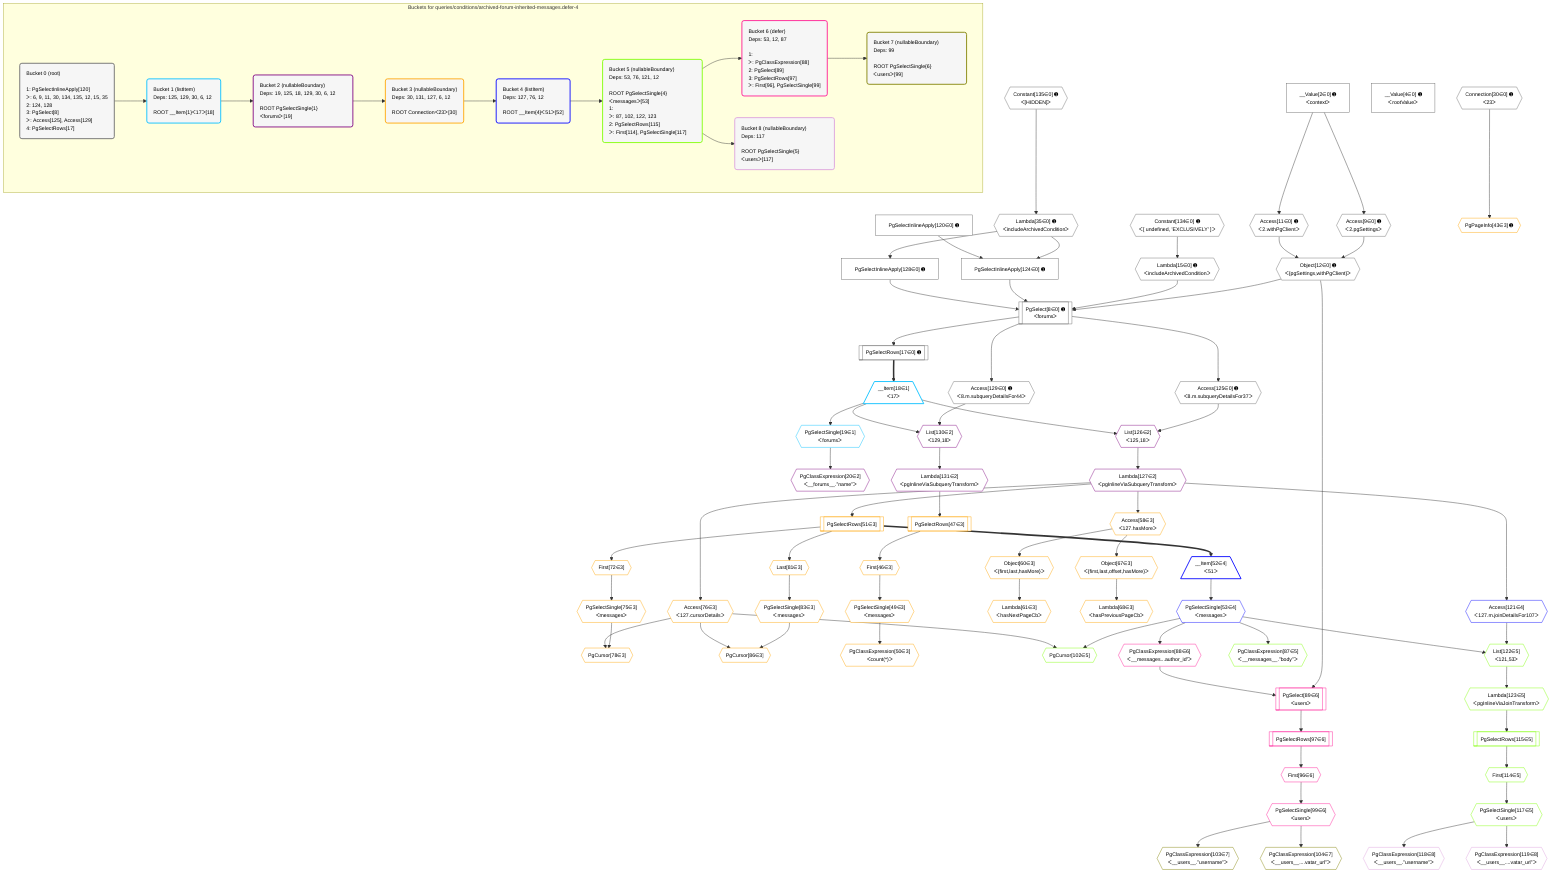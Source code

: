 %%{init: {'themeVariables': { 'fontSize': '12px'}}}%%
graph TD
    classDef path fill:#eee,stroke:#000,color:#000
    classDef plan fill:#fff,stroke-width:1px,color:#000
    classDef itemplan fill:#fff,stroke-width:2px,color:#000
    classDef unbatchedplan fill:#dff,stroke-width:1px,color:#000
    classDef sideeffectplan fill:#fcc,stroke-width:2px,color:#000
    classDef bucket fill:#f6f6f6,color:#000,stroke-width:2px,text-align:left

    subgraph "Buckets for queries/conditions/archived-forum-inherited-messages.defer-4"
    Bucket0("Bucket 0 (root)<br /><br />1: PgSelectInlineApply[120]<br />ᐳ: 6, 9, 11, 30, 134, 135, 12, 15, 35<br />2: 124, 128<br />3: PgSelect[8]<br />ᐳ: Access[125], Access[129]<br />4: PgSelectRows[17]"):::bucket
    Bucket1("Bucket 1 (listItem)<br />Deps: 125, 129, 30, 6, 12<br /><br />ROOT __Item{1}ᐸ17ᐳ[18]"):::bucket
    Bucket2("Bucket 2 (nullableBoundary)<br />Deps: 19, 125, 18, 129, 30, 6, 12<br /><br />ROOT PgSelectSingle{1}ᐸforumsᐳ[19]"):::bucket
    Bucket3("Bucket 3 (nullableBoundary)<br />Deps: 30, 131, 127, 6, 12<br /><br />ROOT Connectionᐸ23ᐳ[30]"):::bucket
    Bucket4("Bucket 4 (listItem)<br />Deps: 127, 76, 12<br /><br />ROOT __Item{4}ᐸ51ᐳ[52]"):::bucket
    Bucket5("Bucket 5 (nullableBoundary)<br />Deps: 53, 76, 121, 12<br /><br />ROOT PgSelectSingle{4}ᐸmessagesᐳ[53]<br />1: <br />ᐳ: 87, 102, 122, 123<br />2: PgSelectRows[115]<br />ᐳ: First[114], PgSelectSingle[117]"):::bucket
    Bucket6("Bucket 6 (defer)<br />Deps: 53, 12, 87<br /><br />1: <br />ᐳ: PgClassExpression[88]<br />2: PgSelect[89]<br />3: PgSelectRows[97]<br />ᐳ: First[96], PgSelectSingle[99]"):::bucket
    Bucket7("Bucket 7 (nullableBoundary)<br />Deps: 99<br /><br />ROOT PgSelectSingle{6}ᐸusersᐳ[99]"):::bucket
    Bucket8("Bucket 8 (nullableBoundary)<br />Deps: 117<br /><br />ROOT PgSelectSingle{5}ᐸusersᐳ[117]"):::bucket
    end
    Bucket0 --> Bucket1
    Bucket1 --> Bucket2
    Bucket2 --> Bucket3
    Bucket3 --> Bucket4
    Bucket4 --> Bucket5
    Bucket5 --> Bucket6 & Bucket8
    Bucket6 --> Bucket7

    %% plan dependencies
    PgSelect8[["PgSelect[8∈0] ➊<br />ᐸforumsᐳ"]]:::plan
    Object12{{"Object[12∈0] ➊<br />ᐸ{pgSettings,withPgClient}ᐳ"}}:::plan
    Lambda15{{"Lambda[15∈0] ➊<br />ᐸincludeArchivedConditionᐳ"}}:::plan
    PgSelectInlineApply124["PgSelectInlineApply[124∈0] ➊"]:::plan
    PgSelectInlineApply128["PgSelectInlineApply[128∈0] ➊"]:::plan
    Object12 & Lambda15 & PgSelectInlineApply124 & PgSelectInlineApply128 --> PgSelect8
    Access9{{"Access[9∈0] ➊<br />ᐸ2.pgSettingsᐳ"}}:::plan
    Access11{{"Access[11∈0] ➊<br />ᐸ2.withPgClientᐳ"}}:::plan
    Access9 & Access11 --> Object12
    Lambda35{{"Lambda[35∈0] ➊<br />ᐸincludeArchivedConditionᐳ"}}:::plan
    PgSelectInlineApply120["PgSelectInlineApply[120∈0] ➊"]:::plan
    Lambda35 & PgSelectInlineApply120 --> PgSelectInlineApply124
    __Value2["__Value[2∈0] ➊<br />ᐸcontextᐳ"]:::plan
    __Value2 --> Access9
    __Value2 --> Access11
    Constant134{{"Constant[134∈0] ➊<br />ᐸ[ undefined, 'EXCLUSIVELY' ]ᐳ"}}:::plan
    Constant134 --> Lambda15
    PgSelectRows17[["PgSelectRows[17∈0] ➊"]]:::plan
    PgSelect8 --> PgSelectRows17
    Constant135{{"Constant[135∈0] ➊<br />ᐸ[HIDDEN]ᐳ"}}:::plan
    Constant135 --> Lambda35
    Access125{{"Access[125∈0] ➊<br />ᐸ8.m.subqueryDetailsFor37ᐳ"}}:::plan
    PgSelect8 --> Access125
    Lambda35 --> PgSelectInlineApply128
    Access129{{"Access[129∈0] ➊<br />ᐸ8.m.subqueryDetailsFor44ᐳ"}}:::plan
    PgSelect8 --> Access129
    __Value4["__Value[4∈0] ➊<br />ᐸrootValueᐳ"]:::plan
    Connection30{{"Connection[30∈0] ➊<br />ᐸ23ᐳ"}}:::plan
    __Item18[/"__Item[18∈1]<br />ᐸ17ᐳ"\]:::itemplan
    PgSelectRows17 ==> __Item18
    PgSelectSingle19{{"PgSelectSingle[19∈1]<br />ᐸforumsᐳ"}}:::plan
    __Item18 --> PgSelectSingle19
    List126{{"List[126∈2]<br />ᐸ125,18ᐳ"}}:::plan
    Access125 & __Item18 --> List126
    List130{{"List[130∈2]<br />ᐸ129,18ᐳ"}}:::plan
    Access129 & __Item18 --> List130
    PgClassExpression20{{"PgClassExpression[20∈2]<br />ᐸ__forums__.”name”ᐳ"}}:::plan
    PgSelectSingle19 --> PgClassExpression20
    Lambda127{{"Lambda[127∈2]<br />ᐸpgInlineViaSubqueryTransformᐳ"}}:::plan
    List126 --> Lambda127
    Lambda131{{"Lambda[131∈2]<br />ᐸpgInlineViaSubqueryTransformᐳ"}}:::plan
    List130 --> Lambda131
    Object67{{"Object[67∈3]<br />ᐸ{first,last,offset,hasMore}ᐳ"}}:::plan
    Access58{{"Access[58∈3]<br />ᐸ127.hasMoreᐳ"}}:::plan
    Access58 --> Object67
    Object60{{"Object[60∈3]<br />ᐸ{first,last,hasMore}ᐳ"}}:::plan
    Access58 --> Object60
    PgCursor78{{"PgCursor[78∈3]"}}:::plan
    PgSelectSingle75{{"PgSelectSingle[75∈3]<br />ᐸmessagesᐳ"}}:::plan
    Access76{{"Access[76∈3]<br />ᐸ127.cursorDetailsᐳ"}}:::plan
    PgSelectSingle75 & Access76 --> PgCursor78
    PgCursor86{{"PgCursor[86∈3]"}}:::plan
    PgSelectSingle83{{"PgSelectSingle[83∈3]<br />ᐸmessagesᐳ"}}:::plan
    PgSelectSingle83 & Access76 --> PgCursor86
    PgPageInfo43{{"PgPageInfo[43∈3] ➊"}}:::plan
    Connection30 --> PgPageInfo43
    First46{{"First[46∈3]"}}:::plan
    PgSelectRows47[["PgSelectRows[47∈3]"]]:::plan
    PgSelectRows47 --> First46
    Lambda131 --> PgSelectRows47
    PgSelectSingle49{{"PgSelectSingle[49∈3]<br />ᐸmessagesᐳ"}}:::plan
    First46 --> PgSelectSingle49
    PgClassExpression50{{"PgClassExpression[50∈3]<br />ᐸcount(*)ᐳ"}}:::plan
    PgSelectSingle49 --> PgClassExpression50
    PgSelectRows51[["PgSelectRows[51∈3]"]]:::plan
    Lambda127 --> PgSelectRows51
    Lambda127 --> Access58
    Lambda61{{"Lambda[61∈3]<br />ᐸhasNextPageCbᐳ"}}:::plan
    Object60 --> Lambda61
    Lambda68{{"Lambda[68∈3]<br />ᐸhasPreviousPageCbᐳ"}}:::plan
    Object67 --> Lambda68
    First72{{"First[72∈3]"}}:::plan
    PgSelectRows51 --> First72
    First72 --> PgSelectSingle75
    Lambda127 --> Access76
    Last81{{"Last[81∈3]"}}:::plan
    PgSelectRows51 --> Last81
    Last81 --> PgSelectSingle83
    __Item52[/"__Item[52∈4]<br />ᐸ51ᐳ"\]:::itemplan
    PgSelectRows51 ==> __Item52
    PgSelectSingle53{{"PgSelectSingle[53∈4]<br />ᐸmessagesᐳ"}}:::plan
    __Item52 --> PgSelectSingle53
    Access121{{"Access[121∈4]<br />ᐸ127.m.joinDetailsFor107ᐳ"}}:::plan
    Lambda127 --> Access121
    PgCursor102{{"PgCursor[102∈5]"}}:::plan
    PgSelectSingle53 & Access76 --> PgCursor102
    List122{{"List[122∈5]<br />ᐸ121,53ᐳ"}}:::plan
    Access121 & PgSelectSingle53 --> List122
    PgClassExpression87{{"PgClassExpression[87∈5]<br />ᐸ__messages__.”body”ᐳ"}}:::plan
    PgSelectSingle53 --> PgClassExpression87
    First114{{"First[114∈5]"}}:::plan
    PgSelectRows115[["PgSelectRows[115∈5]"]]:::plan
    PgSelectRows115 --> First114
    Lambda123{{"Lambda[123∈5]<br />ᐸpgInlineViaJoinTransformᐳ"}}:::plan
    Lambda123 --> PgSelectRows115
    PgSelectSingle117{{"PgSelectSingle[117∈5]<br />ᐸusersᐳ"}}:::plan
    First114 --> PgSelectSingle117
    List122 --> Lambda123
    PgSelect89[["PgSelect[89∈6]<br />ᐸusersᐳ"]]:::plan
    PgClassExpression88{{"PgClassExpression[88∈6]<br />ᐸ__messages...author_id”ᐳ"}}:::plan
    Object12 & PgClassExpression88 --> PgSelect89
    PgSelectSingle53 --> PgClassExpression88
    First96{{"First[96∈6]"}}:::plan
    PgSelectRows97[["PgSelectRows[97∈6]"]]:::plan
    PgSelectRows97 --> First96
    PgSelect89 --> PgSelectRows97
    PgSelectSingle99{{"PgSelectSingle[99∈6]<br />ᐸusersᐳ"}}:::plan
    First96 --> PgSelectSingle99
    PgClassExpression103{{"PgClassExpression[103∈7]<br />ᐸ__users__.”username”ᐳ"}}:::plan
    PgSelectSingle99 --> PgClassExpression103
    PgClassExpression104{{"PgClassExpression[104∈7]<br />ᐸ__users__....vatar_url”ᐳ"}}:::plan
    PgSelectSingle99 --> PgClassExpression104
    PgClassExpression118{{"PgClassExpression[118∈8]<br />ᐸ__users__.”username”ᐳ"}}:::plan
    PgSelectSingle117 --> PgClassExpression118
    PgClassExpression119{{"PgClassExpression[119∈8]<br />ᐸ__users__....vatar_url”ᐳ"}}:::plan
    PgSelectSingle117 --> PgClassExpression119

    %% define steps
    classDef bucket0 stroke:#696969
    class Bucket0,__Value2,__Value4,PgSelect8,Access9,Access11,Object12,Lambda15,PgSelectRows17,Connection30,Lambda35,PgSelectInlineApply120,PgSelectInlineApply124,Access125,PgSelectInlineApply128,Access129,Constant134,Constant135 bucket0
    classDef bucket1 stroke:#00bfff
    class Bucket1,__Item18,PgSelectSingle19 bucket1
    classDef bucket2 stroke:#7f007f
    class Bucket2,PgClassExpression20,List126,Lambda127,List130,Lambda131 bucket2
    classDef bucket3 stroke:#ffa500
    class Bucket3,PgPageInfo43,First46,PgSelectRows47,PgSelectSingle49,PgClassExpression50,PgSelectRows51,Access58,Object60,Lambda61,Object67,Lambda68,First72,PgSelectSingle75,Access76,PgCursor78,Last81,PgSelectSingle83,PgCursor86 bucket3
    classDef bucket4 stroke:#0000ff
    class Bucket4,__Item52,PgSelectSingle53,Access121 bucket4
    classDef bucket5 stroke:#7fff00
    class Bucket5,PgClassExpression87,PgCursor102,First114,PgSelectRows115,PgSelectSingle117,List122,Lambda123 bucket5
    classDef bucket6 stroke:#ff1493
    class Bucket6,PgClassExpression88,PgSelect89,First96,PgSelectRows97,PgSelectSingle99 bucket6
    classDef bucket7 stroke:#808000
    class Bucket7,PgClassExpression103,PgClassExpression104 bucket7
    classDef bucket8 stroke:#dda0dd
    class Bucket8,PgClassExpression118,PgClassExpression119 bucket8